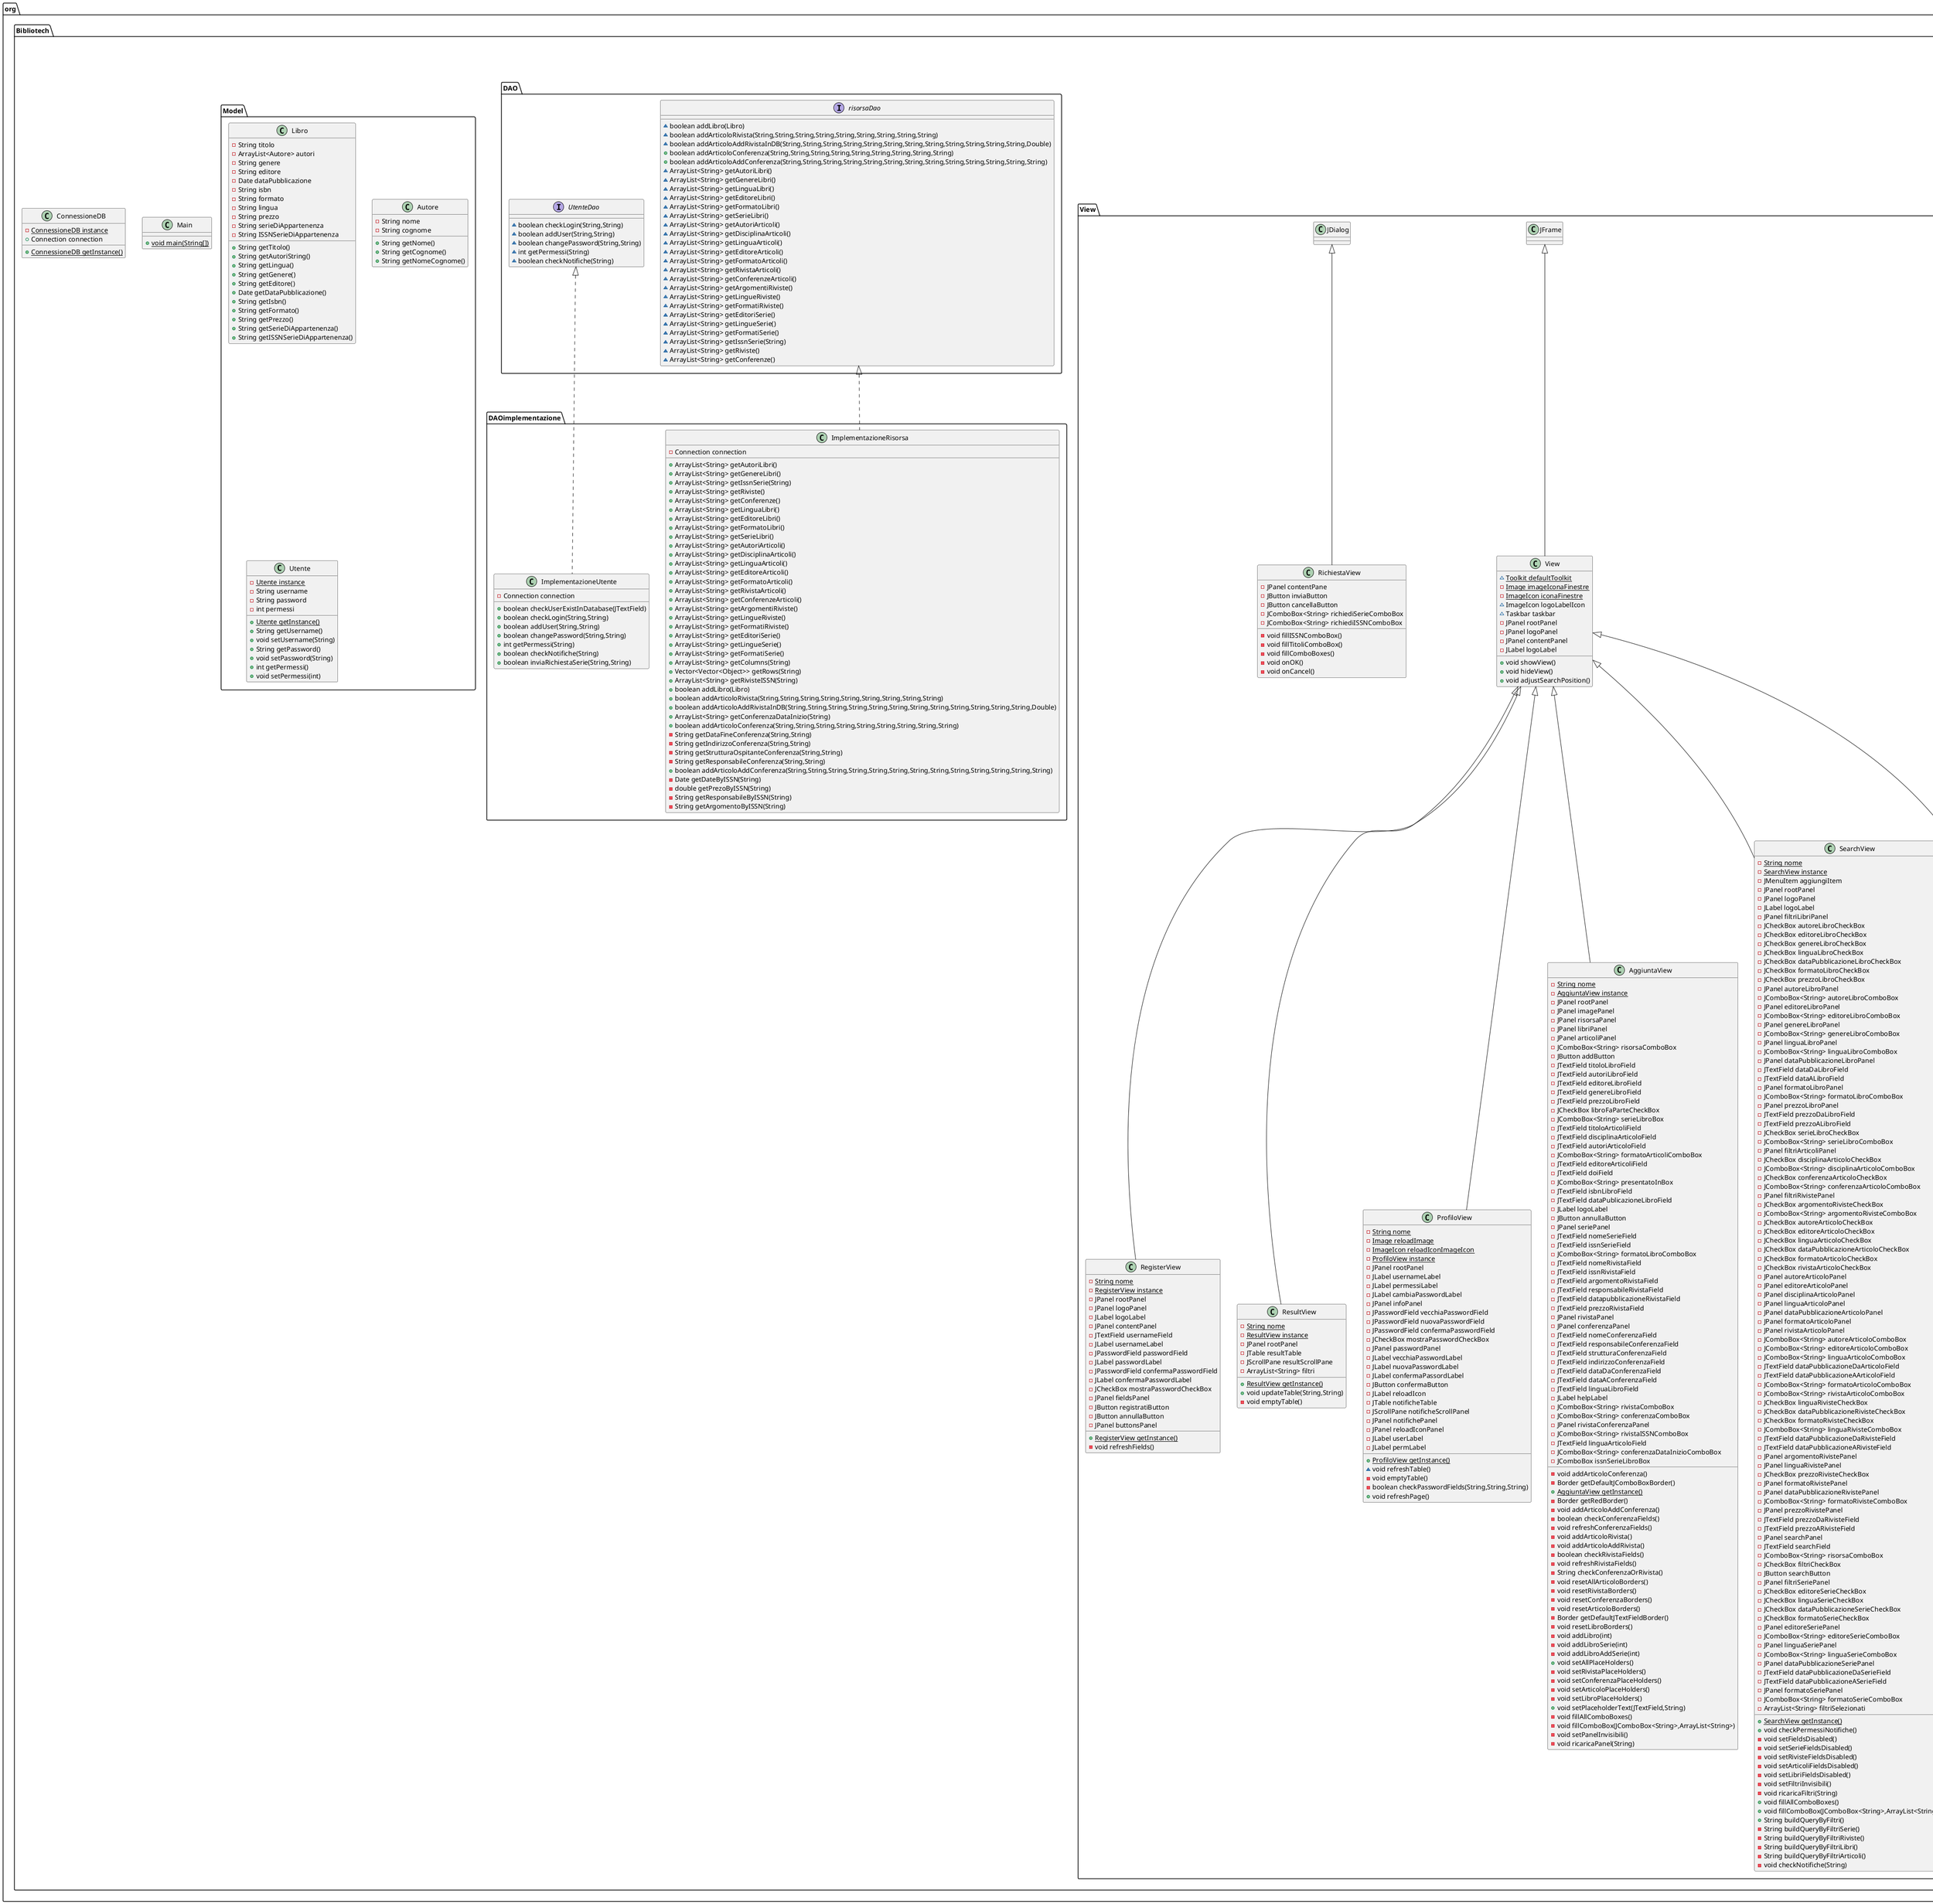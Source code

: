 @startuml
class org.Bibliotech.Controller.RisorsaController {
- {static} RisorsaController instance
~ ImplementazioneRisorsa filtri
+ {static} RisorsaController getInstance()
+ ArrayList<String> leggiAutoriLibri()
+ ArrayList<String> leggiGeneriLibri()
+ ArrayList<String> leggiEditoriLibri()
+ ArrayList<String> leggiFormatiLibri()
+ ArrayList<String> leggiLingueLibri()
+ ArrayList<String> leggiSerieLibri()
+ ArrayList<String> leggiAutoriArticoli()
+ ArrayList<String> leggiDisciplineArticoli()
+ ArrayList<String> leggiEditoriArticoli()
+ ArrayList<String> leggiFormatiArticoli()
+ ArrayList<String> leggiLingueArticoli()
+ ArrayList<String> leggiRivisteArticoli()
+ ArrayList<String> leggiConferenzeArticoli()
+ ArrayList<String> leggiArgomentiRiviste()
+ ArrayList<String> leggiLingueRiviste()
+ ArrayList<String> leggiFormatiRiviste()
+ ArrayList<String> leggiEditoriSerie()
+ ArrayList<String> leggiLingueSerie()
+ ArrayList<String> leggiFormatiSerie()
+ ArrayList<String> getIssnSerie(String)
+ ArrayList<String> getColumns(String)
+ Vector<Vector<Object>> getRows(String)
+ ArrayList<String> leggiRiviste()
+ ArrayList<String> leggiRivisteISSN(String)
+ ArrayList<String> leggiConferenze()
+ boolean addArticoloAddRivistaInDB(String,String,String,String,String,String,String,String,String,String,String,String,Double)
+ boolean addArticoloRivista(String,String,String,String,String,String,String,String,String)
+ boolean addArticoloAddConferenza(String,String,String,String,String,String,String,String,String,String,String,String,String)
+ boolean addArticoloConferenza(String,String,String,String,String,String,String,String,String)
+ ArrayList<String> getConferenzaDataInizio(String)
+ void addLibroInDB(String,String,String,String,String,String,String,String,String,String,String)
- ArrayList<Autore> autoriStringToArrayList(String,int)
}
class org.Bibliotech.View.View {
~ {static} Toolkit defaultToolkit
- {static} Image imageIconaFinestre
- {static} ImageIcon iconaFinestre
~ ImageIcon logoLabelIcon
~ Taskbar taskbar
- JPanel rootPanel
- JPanel logoPanel
- JPanel contentPanel
- JLabel logoLabel
+ void showView()
+ void hideView()
+ void adjustSearchPosition()
}
class org.Bibliotech.DAOimplementazione.ImplementazioneRisorsa {
- Connection connection
+ ArrayList<String> getAutoriLibri()
+ ArrayList<String> getGenereLibri()
+ ArrayList<String> getIssnSerie(String)
+ ArrayList<String> getRiviste()
+ ArrayList<String> getConferenze()
+ ArrayList<String> getLinguaLibri()
+ ArrayList<String> getEditoreLibri()
+ ArrayList<String> getFormatoLibri()
+ ArrayList<String> getSerieLibri()
+ ArrayList<String> getAutoriArticoli()
+ ArrayList<String> getDisciplinaArticoli()
+ ArrayList<String> getLinguaArticoli()
+ ArrayList<String> getEditoreArticoli()
+ ArrayList<String> getFormatoArticoli()
+ ArrayList<String> getRivistaArticoli()
+ ArrayList<String> getConferenzeArticoli()
+ ArrayList<String> getArgomentiRiviste()
+ ArrayList<String> getLingueRiviste()
+ ArrayList<String> getFormatiRiviste()
+ ArrayList<String> getEditoriSerie()
+ ArrayList<String> getLingueSerie()
+ ArrayList<String> getFormatiSerie()
+ ArrayList<String> getColumns(String)
+ Vector<Vector<Object>> getRows(String)
+ ArrayList<String> getRivisteISSN(String)
+ boolean addLibro(Libro)
+ boolean addArticoloRivista(String,String,String,String,String,String,String,String,String)
+ boolean addArticoloAddRivistaInDB(String,String,String,String,String,String,String,String,String,String,String,String,Double)
+ ArrayList<String> getConferenzaDataInizio(String)
+ boolean addArticoloConferenza(String,String,String,String,String,String,String,String,String)
- String getDataFineConferenza(String,String)
- String getIndirizzoConferenza(String,String)
- String getStrutturaOspitanteConferenza(String,String)
- String getResponsabileConferenza(String,String)
+ boolean addArticoloAddConferenza(String,String,String,String,String,String,String,String,String,String,String,String,String)
- Date getDateByISSN(String)
- double getPrezoByISSN(String)
- String getResponsabileByISSN(String)
- String getArgomentoByISSN(String)
}
class org.Bibliotech.View.RegisterView {
- {static} String nome
- {static} RegisterView instance
- JPanel rootPanel
- JPanel logoPanel
- JLabel logoLabel
- JPanel contentPanel
- JTextField usernameField
- JLabel usernameLabel
- JPasswordField passwordField
- JLabel passwordLabel
- JPasswordField confermaPasswordField
- JLabel confermaPasswordLabel
- JCheckBox mostraPasswordCheckBox
- JPanel fieldsPanel
- JButton registratiButton
- JButton annullaButton
- JPanel buttonsPanel
+ {static} RegisterView getInstance()
- void refreshFields()
}
class org.Bibliotech.Controller.LoginController {
- {static} LoginController instance
+ {static} LoginController getInstance()
+ void login(JTextField,JPasswordField)
- void changeLoginFieldsColor(JTextField,JPasswordField)
+ void logout()
}
interface org.Bibliotech.DAO.UtenteDao {
~ boolean checkLogin(String,String)
~ boolean addUser(String,String)
~ boolean changePassword(String,String)
~ int getPermessi(String)
~ boolean checkNotifiche(String)
}
class org.Bibliotech.Controller.Controller {
- {static} Controller instance
+ {static} Controller getInstance()
+ void switchView(View,View)
}
class org.Bibliotech.Model.Libro {
- String titolo
- ArrayList<Autore> autori
- String genere
- String editore
- Date dataPubblicazione
- String isbn
- String formato
- String lingua
- String prezzo
- String serieDiAppartenenza
- String ISSNSerieDiAppartenenza
+ String getTitolo()
+ String getAutoriString()
+ String getLingua()
+ String getGenere()
+ String getEditore()
+ Date getDataPubblicazione()
+ String getIsbn()
+ String getFormato()
+ String getPrezzo()
+ String getSerieDiAppartenenza()
+ String getISSNSerieDiAppartenenza()
}
class org.Bibliotech.View.ResultView {
- {static} String nome
- {static} ResultView instance
- JPanel rootPanel
- JTable resultTable
- JScrollPane resultScrollPane
- ArrayList<String> filtri
+ {static} ResultView getInstance()
+ void updateTable(String,String)
- void emptyTable()
}
class org.Bibliotech.Model.Autore {
- String nome
- String cognome
+ String getNome()
+ String getCognome()
+ String getNomeCognome()
}
class org.Bibliotech.Main {
+ {static} void main(String[])
}
class org.Bibliotech.DAOimplementazione.ImplementazioneUtente {
- Connection connection
+ boolean checkUserExistInDatabase(JTextField)
+ boolean checkLogin(String,String)
+ boolean addUser(String,String)
+ boolean changePassword(String,String)
+ int getPermessi(String)
+ boolean checkNotifiche(String)
+ boolean inviaRichiestaSerie(String,String)
}
class org.Bibliotech.View.ProfiloView {
- {static} String nome
- {static} Image reloadImage
- {static} ImageIcon reloadIconImageIcon
- {static} ProfiloView instance
- JPanel rootPanel
- JLabel usernameLabel
- JLabel permessiLabel
- JLabel cambiaPasswordLabel
- JPanel infoPanel
- JPasswordField vecchiaPasswordField
- JPasswordField nuovaPasswordField
- JPasswordField confermaPasswordField
- JCheckBox mostraPasswordCheckBox
- JPanel passwordPanel
- JLabel vecchiaPasswordLabel
- JLabel nuovaPasswordLabel
- JLabel confermaPassordLabel
- JButton confermaButton
- JLabel reloadIcon
- JTable notificheTable
- JScrollPane notificheScrollPanel
- JPanel notifichePanel
- JPanel reloadIconPanel
- JLabel userLabel
- JLabel permLabel
+ {static} ProfiloView getInstance()
~ void refreshTable()
- void emptyTable()
- boolean checkPasswordFields(String,String,String)
+ void refreshPage()
}
class org.Bibliotech.ConnessioneDB {
- {static} ConnessioneDB instance
+ Connection connection
+ {static} ConnessioneDB getInstance()
}
class org.Bibliotech.View.AggiuntaView {
- {static} String nome
- {static} AggiuntaView instance
- JPanel rootPanel
- JPanel imagePanel
- JPanel risorsaPanel
- JPanel libriPanel
- JPanel articoliPanel
- JComboBox<String> risorsaComboBox
- JButton addButton
- JTextField titoloLibroField
- JTextField autoriLibroField
- JTextField editoreLibroField
- JTextField genereLibroField
- JTextField prezzoLibroField
- JCheckBox libroFaParteCheckBox
- JComboBox<String> serieLibroBox
- JTextField titoloArticoliField
- JTextField disciplinaArticoloField
- JTextField autoriArticoloField
- JComboBox<String> formatoArticoliComboBox
- JTextField editoreArticoliField
- JTextField doiField
- JComboBox<String> presentatoInBox
- JTextField isbnLibroField
- JTextField dataPublicazioneLibroField
- JLabel logoLabel
- JButton annullaButton
- JPanel seriePanel
- JTextField nomeSerieField
- JTextField issnSerieField
- JComboBox<String> formatoLibroComboBox
- JTextField nomeRivistaField
- JTextField issnRivistaField
- JTextField argomentoRivistaField
- JTextField responsabileRivistaField
- JTextField datapubblicazioneRivistaField
- JTextField prezzoRivistaField
- JPanel rivistaPanel
- JPanel conferenzaPanel
- JTextField nomeConferenzaField
- JTextField responsabileConferenzaField
- JTextField strutturaConferenzaField
- JTextField indirizzoConferenzaField
- JTextField dataDaConferenzaField
- JTextField dataAConferenzaField
- JTextField linguaLibroField
- JLabel helpLabel
- JComboBox<String> rivistaComboBox
- JComboBox<String> conferenzaComboBox
- JPanel rivistaConferenzaPanel
- JComboBox<String> rivistaISSNComboBox
- JTextField linguaArticoloField
- JComboBox<String> conferenzaDataInizioComboBox
- JComboBox issnSerieLibroBox
- void addArticoloConferenza()
- Border getDefaultJComboBoxBorder()
+ {static} AggiuntaView getInstance()
- Border getRedBorder()
- void addArticoloAddConferenza()
- boolean checkConferenzaFields()
- void refreshConferenzaFields()
- void addArticoloRivista()
- void addArticoloAddRivista()
- boolean checkRivistaFields()
- void refreshRivistaFields()
- String checkConferenzaOrRivista()
- void resetAllArticoloBorders()
- void resetRivistaBorders()
- void resetConferenzaBorders()
- void resetArticoloBorders()
- Border getDefaultJTextFieldBorder()
- void resetLibroBorders()
- void addLibro(int)
- void addLibroSerie(int)
- void addLibroAddSerie(int)
+ void setAllPlaceHolders()
- void setRivistaPlaceHolders()
- void setConferenzaPlaceHolders()
- void setArticoloPlaceHolders()
- void setLibroPlaceHolders()
+ void setPlaceholderText(JTextField,String)
- void fillAllComboBoxes()
- void fillComboBox(JComboBox<String>,ArrayList<String>)
- void setPanelInvisibili()
- void ricaricaPanel(String)
}
class org.Bibliotech.View.SearchView {
- {static} String nome
- {static} SearchView instance
- JMenuItem aggiungiItem
- JPanel rootPanel
- JPanel logoPanel
- JLabel logoLabel
- JPanel filtriLibriPanel
- JCheckBox autoreLibroCheckBox
- JCheckBox editoreLibroCheckBox
- JCheckBox genereLibroCheckBox
- JCheckBox linguaLibroCheckBox
- JCheckBox dataPubblicazioneLibroCheckBox
- JCheckBox formatoLibroCheckBox
- JCheckBox prezzoLibroCheckBox
- JPanel autoreLibroPanel
- JComboBox<String> autoreLibroComboBox
- JPanel editoreLibroPanel
- JComboBox<String> editoreLibroComboBox
- JPanel genereLibroPanel
- JComboBox<String> genereLibroComboBox
- JPanel linguaLibroPanel
- JComboBox<String> linguaLibroComboBox
- JPanel dataPubblicazioneLibroPanel
- JTextField dataDaLibroField
- JTextField dataALibroField
- JPanel formatoLibroPanel
- JComboBox<String> formatoLibroComboBox
- JPanel prezzoLibroPanel
- JTextField prezzoDaLibroField
- JTextField prezzoALibroField
- JCheckBox serieLibroCheckBox
- JComboBox<String> serieLibroComboBox
- JPanel filtriArticoliPanel
- JCheckBox disciplinaArticoloCheckBox
- JComboBox<String> disciplinaArticoloComboBox
- JCheckBox conferenzaArticoloCheckBox
- JComboBox<String> conferenzaArticoloComboBox
- JPanel filtriRivistePanel
- JCheckBox argomentoRivisteCheckBox
- JComboBox<String> argomentoRivisteComboBox
- JCheckBox autoreArticoloCheckBox
- JCheckBox editoreArticoloCheckBox
- JCheckBox linguaArticoloCheckBox
- JCheckBox dataPubblicazioneArticoloCheckBox
- JCheckBox formatoArticoloCheckBox
- JCheckBox rivistaArticoloCheckBox
- JPanel autoreArticoloPanel
- JPanel editoreArticoloPanel
- JPanel disciplinaArticoloPanel
- JPanel linguaArticoloPanel
- JPanel dataPubblicazioneArticoloPanel
- JPanel formatoArticoloPanel
- JPanel rivistaArticoloPanel
- JComboBox<String> autoreArticoloComboBox
- JComboBox<String> editoreArticoloComboBox
- JComboBox<String> linguaArticoloComboBox
- JTextField dataPubblicazioneDaArticoloField
- JTextField dataPubblicazioneAArticoloField
- JComboBox<String> formatoArticoloComboBox
- JComboBox<String> rivistaArticoloComboBox
- JCheckBox linguaRivisteCheckBox
- JCheckBox dataPubblicazioneRivisteCheckBox
- JCheckBox formatoRivisteCheckBox
- JComboBox<String> linguaRivisteComboBox
- JTextField dataPubblicazioneDaRivisteField
- JTextField dataPubblicazioneARivisteField
- JPanel argomentoRivistePanel
- JPanel linguaRivistePanel
- JCheckBox prezzoRivisteCheckBox
- JPanel formatoRivistePanel
- JPanel dataPubblicazioneRivistePanel
- JComboBox<String> formatoRivisteComboBox
- JPanel prezzoRivistePanel
- JTextField prezzoDaRivisteField
- JTextField prezzoARivisteField
- JPanel searchPanel
- JTextField searchField
- JComboBox<String> risorsaComboBox
- JCheckBox filtriCheckBox
- JButton searchButton
- JPanel filtriSeriePanel
- JCheckBox editoreSerieCheckBox
- JCheckBox linguaSerieCheckBox
- JCheckBox dataPubblicazioneSerieCheckBox
- JCheckBox formatoSerieCheckBox
- JPanel editoreSeriePanel
- JComboBox<String> editoreSerieComboBox
- JPanel linguaSeriePanel
- JComboBox<String> linguaSerieComboBox
- JPanel dataPubblicazioneSeriePanel
- JTextField dataPubblicazioneDaSerieField
- JTextField dataPubblicazioneASerieField
- JPanel formatoSeriePanel
- JComboBox<String> formatoSerieComboBox
- ArrayList<String> filtriSelezionati
+ {static} SearchView getInstance()
+ void checkPermessiNotifiche()
- void setFieldsDisabled()
- void setSerieFieldsDisabled()
- void setRivisteFieldsDisabled()
- void setArticoliFieldsDisabled()
- void setLibriFieldsDisabled()
- void setFiltriInvisibili()
- void ricaricaFiltri(String)
+ void fillAllComboBoxes()
+ void fillComboBox(JComboBox<String>,ArrayList<String>)
+ String buildQueryByFiltri()
- String buildQueryByFiltriSerie()
- String buildQueryByFiltriRiviste()
- String buildQueryByFiltriLibri()
- String buildQueryByFiltriArticoli()
- void checkNotifiche(String)
}
class org.Bibliotech.Model.Utente {
- {static} Utente instance
- String username
- String password
- int permessi
+ {static} Utente getInstance()
+ String getUsername()
+ void setUsername(String)
+ String getPassword()
+ void setPassword(String)
+ int getPermessi()
+ void setPermessi(int)
}
class org.Bibliotech.View.RichiestaView {
- JPanel contentPane
- JButton inviaButton
- JButton cancellaButton
- JComboBox<String> richiediSerieComboBox
- JComboBox<String> richiediISSNComboBox
- void fillISSNComboBox()
- void fillTitoliComboBox()
- void fillComboBoxes()
- void onOK()
- void onCancel()
}
interface org.Bibliotech.DAO.risorsaDao {
~ boolean addLibro(Libro)
~ boolean addArticoloRivista(String,String,String,String,String,String,String,String,String)
~ boolean addArticoloAddRivistaInDB(String,String,String,String,String,String,String,String,String,String,String,String,Double)
+ boolean addArticoloConferenza(String,String,String,String,String,String,String,String,String)
+ boolean addArticoloAddConferenza(String,String,String,String,String,String,String,String,String,String,String,String,String)
~ ArrayList<String> getAutoriLibri()
~ ArrayList<String> getGenereLibri()
~ ArrayList<String> getLinguaLibri()
~ ArrayList<String> getEditoreLibri()
~ ArrayList<String> getFormatoLibri()
~ ArrayList<String> getSerieLibri()
~ ArrayList<String> getAutoriArticoli()
~ ArrayList<String> getDisciplinaArticoli()
~ ArrayList<String> getLinguaArticoli()
~ ArrayList<String> getEditoreArticoli()
~ ArrayList<String> getFormatoArticoli()
~ ArrayList<String> getRivistaArticoli()
~ ArrayList<String> getConferenzeArticoli()
~ ArrayList<String> getArgomentiRiviste()
~ ArrayList<String> getLingueRiviste()
~ ArrayList<String> getFormatiRiviste()
~ ArrayList<String> getEditoriSerie()
~ ArrayList<String> getLingueSerie()
~ ArrayList<String> getFormatiSerie()
~ ArrayList<String> getIssnSerie(String)
~ ArrayList<String> getRiviste()
~ ArrayList<String> getConferenze()
}
class org.Bibliotech.View.LoginView {
~ {static} String nome
- {static} LoginView instance
- JPanel logoPanel
- JPanel contentPanel
- JLabel logoLabel
- JPanel rootPanel
- JTextField usernameField
- JPasswordField confermaPasswordField
- JPasswordField passwordField
- JCheckBox mostraPasswordCheckBox
- JButton loginButton
- JPanel fieldsPanel
- JButton annullaButton
- JLabel registratiLabel
- JLabel usernameLabel
+ {static} LoginView getInstance()
+ {static} void resetFields()
+ String getUsername()
+ String getPassword()
+ void refreshFields()
}
class org.Bibliotech.Controller.RegisterController {
+ {static} RegisterController instance
+ {static} RegisterController getInstance()
+ boolean register(JTextField,JPasswordField,JPasswordField)
- boolean checkRegisterPasswordMatch(JPasswordField,JPasswordField)
- boolean checkRegisterFields(JTextField,JPasswordField,JPasswordField)
}
class org.Bibliotech.Controller.UtenteController {
- {static} UtenteController instance
- ImplementazioneUtente utente
+ {static} UtenteController getInstance()
+ void registraUtente(String,String)
+ boolean loginUtente(String,String)
+ boolean checkUserExistInDatabase(JTextField)
+ boolean cambiaPassword(String,String,String)
+ int getPermessi(String)
+ boolean checkNotifiche(String)
+ boolean inviaRichiestaSerie(String,String)
}


org.Bibliotech.View.JFrame <|-- org.Bibliotech.View.View
org.Bibliotech.DAO.risorsaDao <|.. org.Bibliotech.DAOimplementazione.ImplementazioneRisorsa
org.Bibliotech.View.View <|-- org.Bibliotech.View.RegisterView
org.Bibliotech.Controller.Controller <|-- org.Bibliotech.Controller.LoginController
org.Bibliotech.View.View <|-- org.Bibliotech.View.ResultView
org.Bibliotech.DAO.UtenteDao <|.. org.Bibliotech.DAOimplementazione.ImplementazioneUtente
org.Bibliotech.View.View <|-- org.Bibliotech.View.ProfiloView
org.Bibliotech.View.View <|-- org.Bibliotech.View.AggiuntaView
org.Bibliotech.View.View <|-- org.Bibliotech.View.SearchView
org.Bibliotech.View.JDialog <|-- org.Bibliotech.View.RichiestaView
org.Bibliotech.View.View <|-- org.Bibliotech.View.LoginView
org.Bibliotech.Controller.Controller <|-- org.Bibliotech.Controller.RegisterController
@enduml